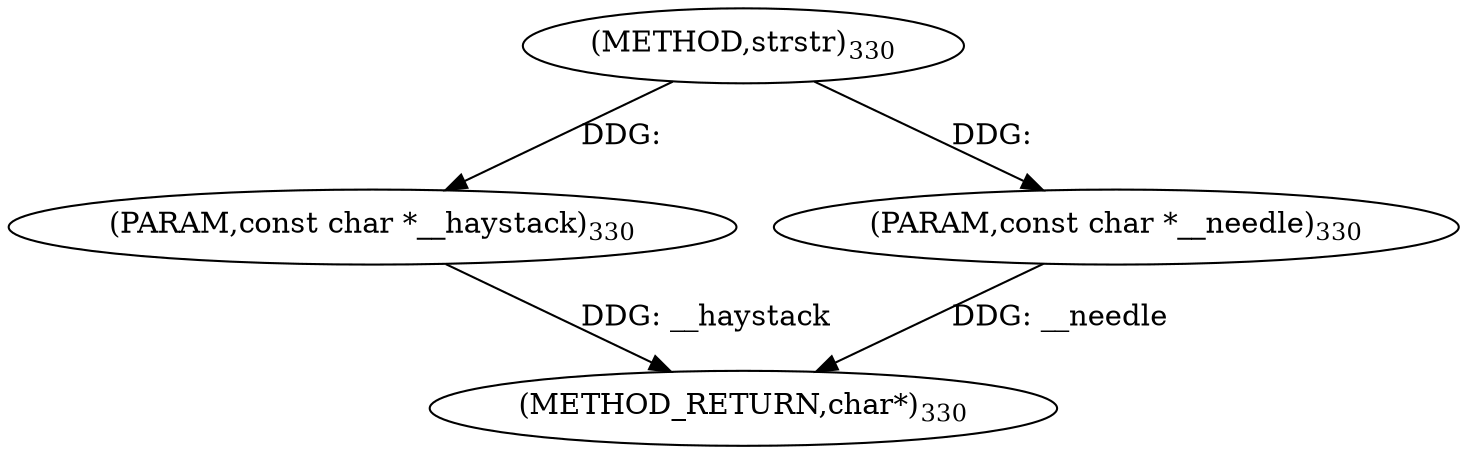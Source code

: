 digraph "strstr" {  
"98879" [label = <(METHOD,strstr)<SUB>330</SUB>> ]
"98882" [label = <(METHOD_RETURN,char*)<SUB>330</SUB>> ]
"98880" [label = <(PARAM,const char *__haystack)<SUB>330</SUB>> ]
"98881" [label = <(PARAM,const char *__needle)<SUB>330</SUB>> ]
  "98880" -> "98882"  [ label = "DDG: __haystack"] 
  "98881" -> "98882"  [ label = "DDG: __needle"] 
  "98879" -> "98880"  [ label = "DDG: "] 
  "98879" -> "98881"  [ label = "DDG: "] 
}
